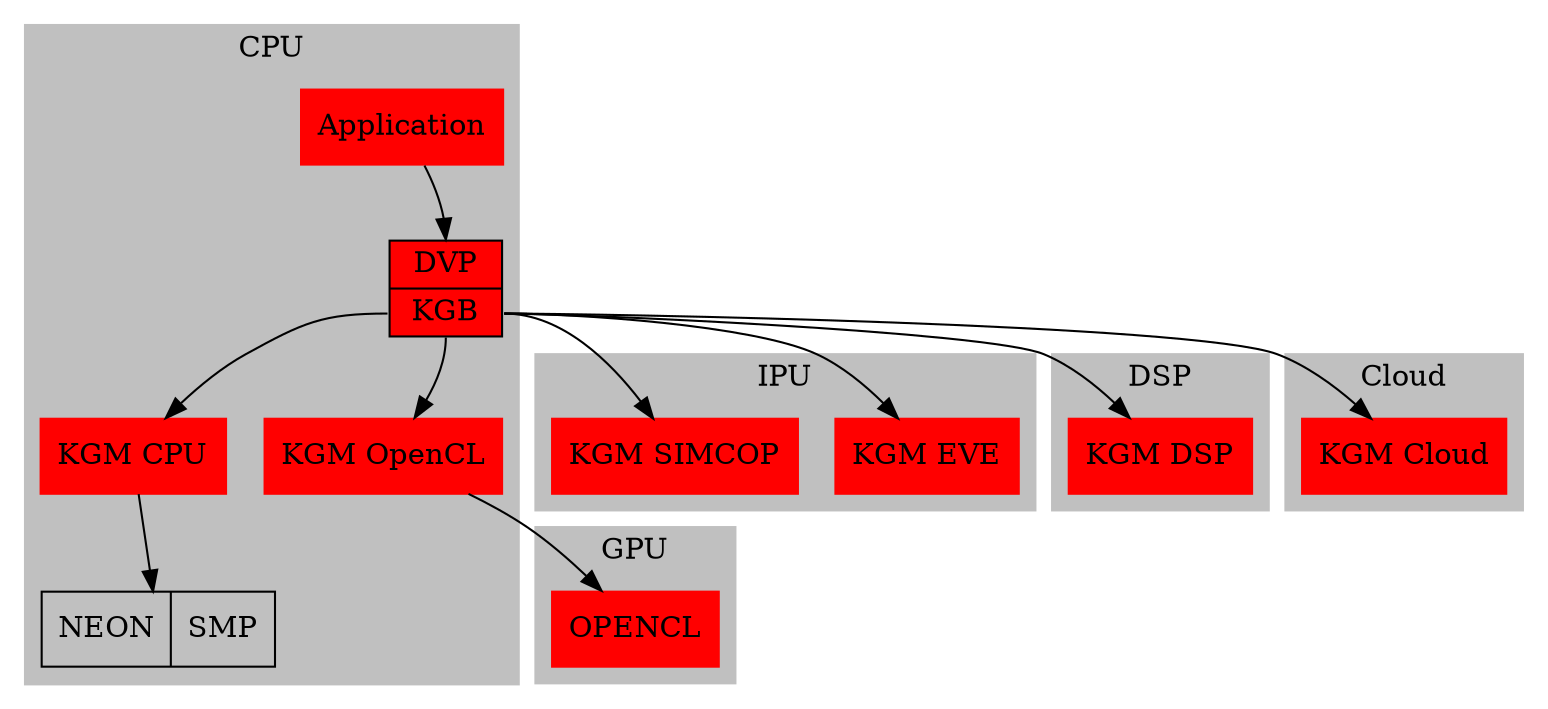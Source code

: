 digraph high_level_components {
    node [shape=box color=red style=filled];

    subgraph cluster_cpu {
        label="CPU";
        style=filled;
        color=grey;
        APP [label="Application"];
        DVP [shape=record color=black fillcolor=red label="{<f0>DVP|<f1>KGB}"];
        KGM_CPU [label="KGM CPU"];
        KGM_OCL [label="KGM OpenCL"];
        NEON [shape=record color=black fillcolor=grey label="NEON|SMP"];
    }

    subgraph cluster_ipu {
        label="IPU";
        style=filled;
        color=grey;
        KGM_EVE [label="KGM EVE"];
        KGM_SIMCOP [label="KGM SIMCOP"];
    }

    subgraph cluster_dsp {
        label="DSP";
        style=filled;
        color=grey;
        KGM_DSP [label="KGM DSP"];
    }

    subgraph cluster_gpu {
        label="GPU";
        style=filled;
        color=grey;
        OPENCL [label="OPENCL"];
    }

    subgraph cluster_cloud {
        label="Cloud";
        style=filled;
        color=grey;
        KGM_CLOUD [label="KGM Cloud"];
    }

    APP -> DVP:f0;
    DVP:f1 -> KGM_CPU -> NEON;
    DVP:f1 -> KGM_OCL -> OPENCL;
    DVP:f1 -> KGM_SIMCOP;
    DVP:f1 -> KGM_EVE;
    DVP:f1 -> KGM_DSP;
    DVP:f1 -> KGM_CLOUD;
}
